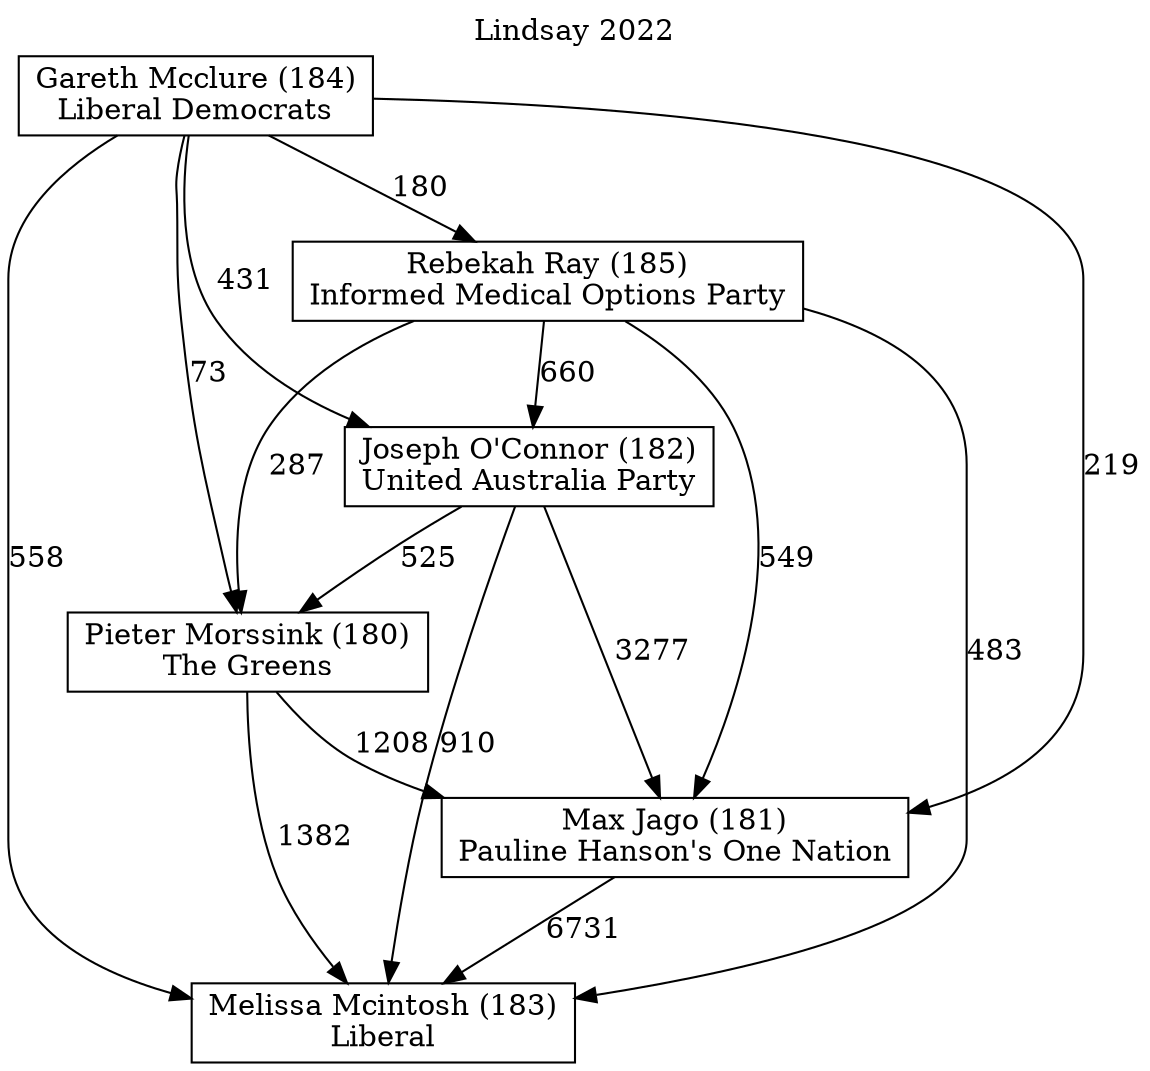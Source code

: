 // House preference flow
digraph "Melissa Mcintosh (183)_Lindsay_2022" {
	graph [label="Lindsay 2022" labelloc=t mclimit=10]
	node [shape=box]
	"Melissa Mcintosh (183)" [label="Melissa Mcintosh (183)
Liberal"]
	"Max Jago (181)" [label="Max Jago (181)
Pauline Hanson's One Nation"]
	"Pieter Morssink (180)" [label="Pieter Morssink (180)
The Greens"]
	"Joseph O'Connor (182)" [label="Joseph O'Connor (182)
United Australia Party"]
	"Rebekah Ray (185)" [label="Rebekah Ray (185)
Informed Medical Options Party"]
	"Gareth Mcclure (184)" [label="Gareth Mcclure (184)
Liberal Democrats"]
	"Max Jago (181)" -> "Melissa Mcintosh (183)" [label=6731]
	"Pieter Morssink (180)" -> "Max Jago (181)" [label=1208]
	"Joseph O'Connor (182)" -> "Pieter Morssink (180)" [label=525]
	"Rebekah Ray (185)" -> "Joseph O'Connor (182)" [label=660]
	"Gareth Mcclure (184)" -> "Rebekah Ray (185)" [label=180]
	"Pieter Morssink (180)" -> "Melissa Mcintosh (183)" [label=1382]
	"Joseph O'Connor (182)" -> "Melissa Mcintosh (183)" [label=910]
	"Rebekah Ray (185)" -> "Melissa Mcintosh (183)" [label=483]
	"Gareth Mcclure (184)" -> "Melissa Mcintosh (183)" [label=558]
	"Gareth Mcclure (184)" -> "Joseph O'Connor (182)" [label=431]
	"Rebekah Ray (185)" -> "Pieter Morssink (180)" [label=287]
	"Gareth Mcclure (184)" -> "Pieter Morssink (180)" [label=73]
	"Joseph O'Connor (182)" -> "Max Jago (181)" [label=3277]
	"Rebekah Ray (185)" -> "Max Jago (181)" [label=549]
	"Gareth Mcclure (184)" -> "Max Jago (181)" [label=219]
}
